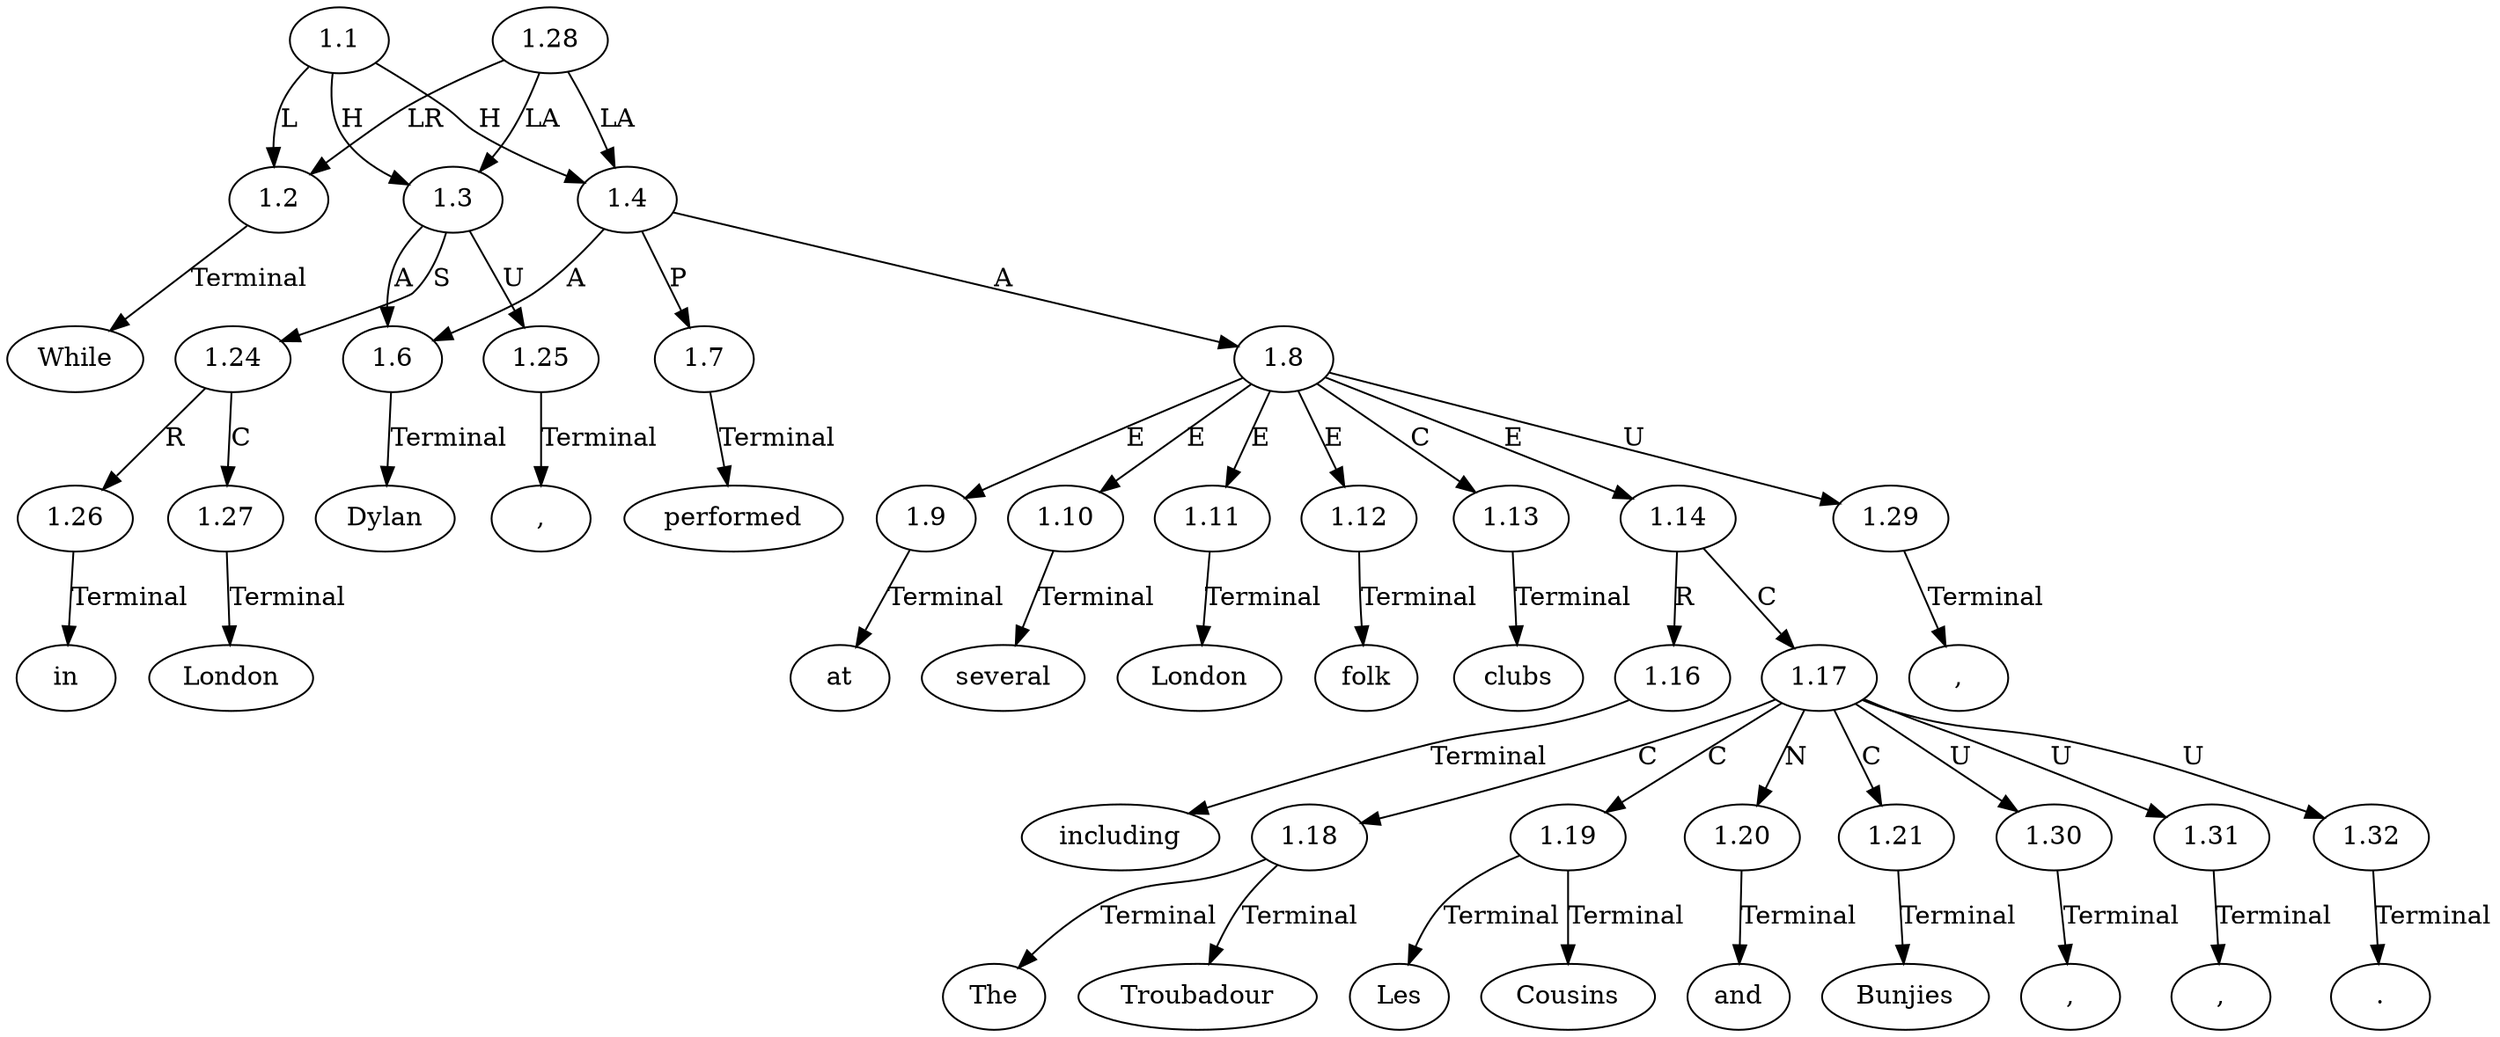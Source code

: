 // Graph
digraph {
	0.1 [label=While ordering=out]
	0.10 [label=folk ordering=out]
	0.11 [label=clubs ordering=out]
	0.12 [label="," ordering=out]
	0.13 [label=including ordering=out]
	0.14 [label=The ordering=out]
	0.15 [label=Troubadour ordering=out]
	0.16 [label="," ordering=out]
	0.17 [label=Les ordering=out]
	0.18 [label=Cousins ordering=out]
	0.19 [label="," ordering=out]
	0.2 [label=in ordering=out]
	0.20 [label=and ordering=out]
	0.21 [label=Bunjies ordering=out]
	0.22 [label="." ordering=out]
	0.3 [label=London ordering=out]
	0.4 [label="," ordering=out]
	0.5 [label=Dylan ordering=out]
	0.6 [label=performed ordering=out]
	0.7 [label=at ordering=out]
	0.8 [label=several ordering=out]
	0.9 [label=London ordering=out]
	1.1 [label=1.1 ordering=out]
	1.2 [label=1.2 ordering=out]
	1.3 [label=1.3 ordering=out]
	1.4 [label=1.4 ordering=out]
	1.6 [label=1.6 ordering=out]
	1.7 [label=1.7 ordering=out]
	1.8 [label=1.8 ordering=out]
	1.9 [label=1.9 ordering=out]
	1.10 [label=1.10 ordering=out]
	1.11 [label=1.11 ordering=out]
	1.12 [label=1.12 ordering=out]
	1.13 [label=1.13 ordering=out]
	1.14 [label=1.14 ordering=out]
	1.16 [label=1.16 ordering=out]
	1.17 [label=1.17 ordering=out]
	1.18 [label=1.18 ordering=out]
	1.19 [label=1.19 ordering=out]
	1.20 [label=1.20 ordering=out]
	1.21 [label=1.21 ordering=out]
	1.24 [label=1.24 ordering=out]
	1.25 [label=1.25 ordering=out]
	1.26 [label=1.26 ordering=out]
	1.27 [label=1.27 ordering=out]
	1.28 [label=1.28 ordering=out]
	1.29 [label=1.29 ordering=out]
	1.30 [label=1.30 ordering=out]
	1.31 [label=1.31 ordering=out]
	1.32 [label=1.32 ordering=out]
	1.1 -> 1.2 [label=L ordering=out]
	1.1 -> 1.3 [label=H ordering=out]
	1.1 -> 1.4 [label=H ordering=out]
	1.2 -> 0.1 [label=Terminal ordering=out]
	1.3 -> 1.6 [label=A ordering=out]
	1.3 -> 1.24 [label=S ordering=out]
	1.3 -> 1.25 [label=U ordering=out]
	1.4 -> 1.6 [label=A ordering=out]
	1.4 -> 1.7 [label=P ordering=out]
	1.4 -> 1.8 [label=A ordering=out]
	1.6 -> 0.5 [label=Terminal ordering=out]
	1.7 -> 0.6 [label=Terminal ordering=out]
	1.8 -> 1.9 [label=E ordering=out]
	1.8 -> 1.10 [label=E ordering=out]
	1.8 -> 1.11 [label=E ordering=out]
	1.8 -> 1.12 [label=E ordering=out]
	1.8 -> 1.13 [label=C ordering=out]
	1.8 -> 1.14 [label=E ordering=out]
	1.8 -> 1.29 [label=U ordering=out]
	1.9 -> 0.7 [label=Terminal ordering=out]
	1.10 -> 0.8 [label=Terminal ordering=out]
	1.11 -> 0.9 [label=Terminal ordering=out]
	1.12 -> 0.10 [label=Terminal ordering=out]
	1.13 -> 0.11 [label=Terminal ordering=out]
	1.14 -> 1.16 [label=R ordering=out]
	1.14 -> 1.17 [label=C ordering=out]
	1.16 -> 0.13 [label=Terminal ordering=out]
	1.17 -> 1.18 [label=C ordering=out]
	1.17 -> 1.19 [label=C ordering=out]
	1.17 -> 1.20 [label=N ordering=out]
	1.17 -> 1.21 [label=C ordering=out]
	1.17 -> 1.30 [label=U ordering=out]
	1.17 -> 1.31 [label=U ordering=out]
	1.17 -> 1.32 [label=U ordering=out]
	1.18 -> 0.14 [label=Terminal ordering=out]
	1.18 -> 0.15 [label=Terminal ordering=out]
	1.19 -> 0.17 [label=Terminal ordering=out]
	1.19 -> 0.18 [label=Terminal ordering=out]
	1.20 -> 0.20 [label=Terminal ordering=out]
	1.21 -> 0.21 [label=Terminal ordering=out]
	1.24 -> 1.26 [label=R ordering=out]
	1.24 -> 1.27 [label=C ordering=out]
	1.25 -> 0.4 [label=Terminal ordering=out]
	1.26 -> 0.2 [label=Terminal ordering=out]
	1.27 -> 0.3 [label=Terminal ordering=out]
	1.28 -> 1.2 [label=LR ordering=out]
	1.28 -> 1.3 [label=LA ordering=out]
	1.28 -> 1.4 [label=LA ordering=out]
	1.29 -> 0.12 [label=Terminal ordering=out]
	1.30 -> 0.16 [label=Terminal ordering=out]
	1.31 -> 0.19 [label=Terminal ordering=out]
	1.32 -> 0.22 [label=Terminal ordering=out]
}

